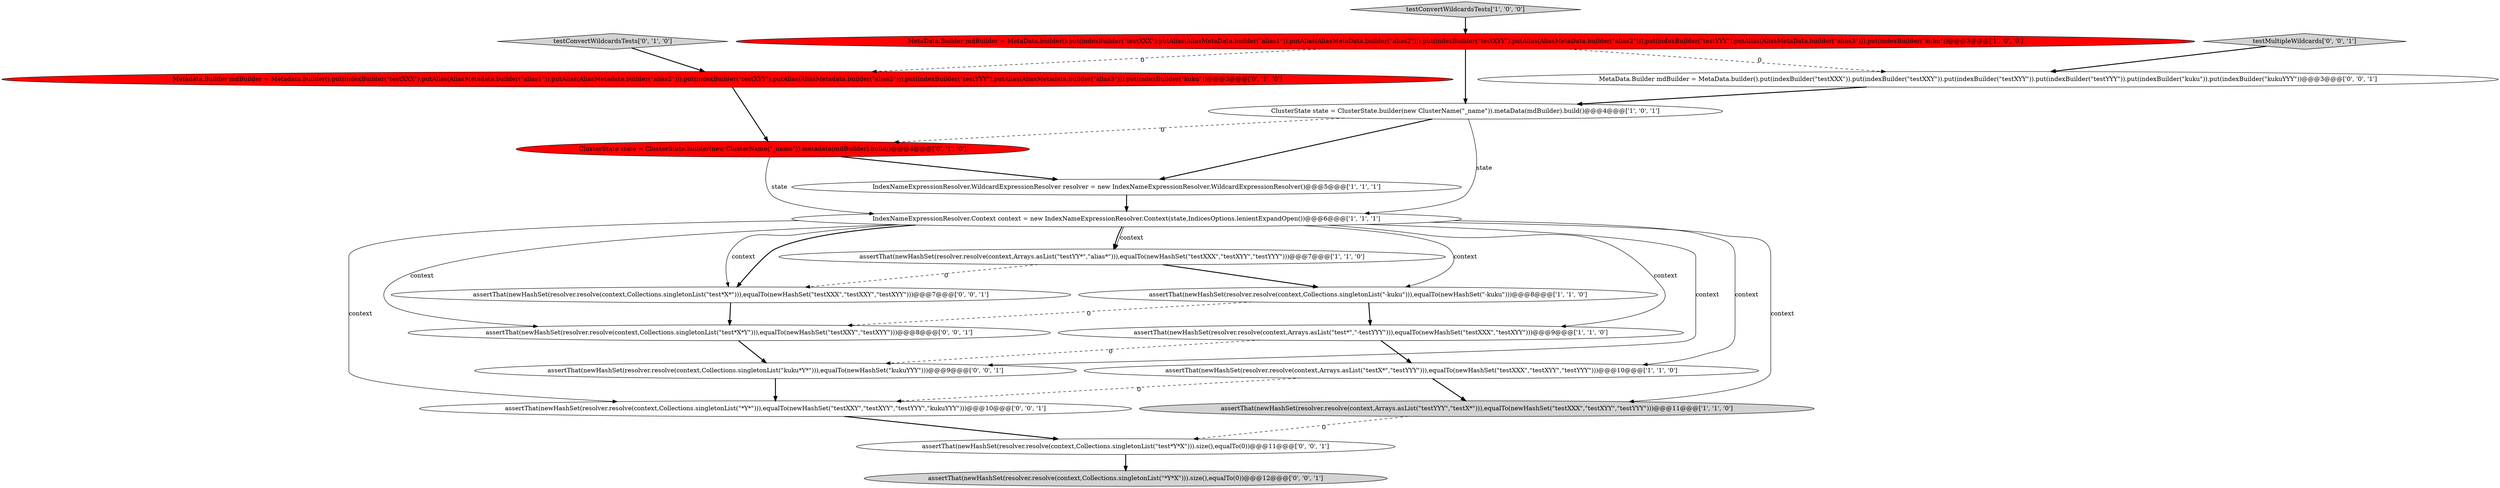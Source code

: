 digraph {
16 [style = filled, label = "assertThat(newHashSet(resolver.resolve(context,Collections.singletonList(\"*Y*\"))),equalTo(newHashSet(\"testXXY\",\"testXYY\",\"testYYY\",\"kukuYYY\")))@@@10@@@['0', '0', '1']", fillcolor = white, shape = ellipse image = "AAA0AAABBB3BBB"];
11 [style = filled, label = "Metadata.Builder mdBuilder = Metadata.builder().put(indexBuilder(\"testXXX\").putAlias(AliasMetadata.builder(\"alias1\")).putAlias(AliasMetadata.builder(\"alias2\"))).put(indexBuilder(\"testXYY\").putAlias(AliasMetadata.builder(\"alias2\"))).put(indexBuilder(\"testYYY\").putAlias(AliasMetadata.builder(\"alias3\"))).put(indexBuilder(\"kuku\"))@@@3@@@['0', '1', '0']", fillcolor = red, shape = ellipse image = "AAA1AAABBB2BBB"];
1 [style = filled, label = "testConvertWildcardsTests['1', '0', '0']", fillcolor = lightgray, shape = diamond image = "AAA0AAABBB1BBB"];
4 [style = filled, label = "assertThat(newHashSet(resolver.resolve(context,Collections.singletonList(\"-kuku\"))),equalTo(newHashSet(\"-kuku\")))@@@8@@@['1', '1', '0']", fillcolor = white, shape = ellipse image = "AAA0AAABBB1BBB"];
17 [style = filled, label = "assertThat(newHashSet(resolver.resolve(context,Collections.singletonList(\"test*X*\"))),equalTo(newHashSet(\"testXXX\",\"testXXY\",\"testXYY\")))@@@7@@@['0', '0', '1']", fillcolor = white, shape = ellipse image = "AAA0AAABBB3BBB"];
10 [style = filled, label = "ClusterState state = ClusterState.builder(new ClusterName(\"_name\")).metadata(mdBuilder).build()@@@4@@@['0', '1', '0']", fillcolor = red, shape = ellipse image = "AAA1AAABBB2BBB"];
18 [style = filled, label = "assertThat(newHashSet(resolver.resolve(context,Collections.singletonList(\"test*X*Y\"))),equalTo(newHashSet(\"testXXY\",\"testXYY\")))@@@8@@@['0', '0', '1']", fillcolor = white, shape = ellipse image = "AAA0AAABBB3BBB"];
7 [style = filled, label = "assertThat(newHashSet(resolver.resolve(context,Arrays.asList(\"testYY*\",\"alias*\"))),equalTo(newHashSet(\"testXXX\",\"testXYY\",\"testYYY\")))@@@7@@@['1', '1', '0']", fillcolor = white, shape = ellipse image = "AAA0AAABBB1BBB"];
15 [style = filled, label = "MetaData.Builder mdBuilder = MetaData.builder().put(indexBuilder(\"testXXX\")).put(indexBuilder(\"testXXY\")).put(indexBuilder(\"testXYY\")).put(indexBuilder(\"testYYY\")).put(indexBuilder(\"kuku\")).put(indexBuilder(\"kukuYYY\"))@@@3@@@['0', '0', '1']", fillcolor = white, shape = ellipse image = "AAA0AAABBB3BBB"];
8 [style = filled, label = "assertThat(newHashSet(resolver.resolve(context,Arrays.asList(\"test*\",\"-testYYY\"))),equalTo(newHashSet(\"testXXX\",\"testXYY\")))@@@9@@@['1', '1', '0']", fillcolor = white, shape = ellipse image = "AAA0AAABBB1BBB"];
2 [style = filled, label = "assertThat(newHashSet(resolver.resolve(context,Arrays.asList(\"testX*\",\"testYYY\"))),equalTo(newHashSet(\"testXXX\",\"testXYY\",\"testYYY\")))@@@10@@@['1', '1', '0']", fillcolor = white, shape = ellipse image = "AAA0AAABBB1BBB"];
14 [style = filled, label = "testMultipleWildcards['0', '0', '1']", fillcolor = lightgray, shape = diamond image = "AAA0AAABBB3BBB"];
13 [style = filled, label = "assertThat(newHashSet(resolver.resolve(context,Collections.singletonList(\"*Y*X\"))).size(),equalTo(0))@@@12@@@['0', '0', '1']", fillcolor = lightgray, shape = ellipse image = "AAA0AAABBB3BBB"];
3 [style = filled, label = "IndexNameExpressionResolver.WildcardExpressionResolver resolver = new IndexNameExpressionResolver.WildcardExpressionResolver()@@@5@@@['1', '1', '1']", fillcolor = white, shape = ellipse image = "AAA0AAABBB1BBB"];
12 [style = filled, label = "testConvertWildcardsTests['0', '1', '0']", fillcolor = lightgray, shape = diamond image = "AAA0AAABBB2BBB"];
5 [style = filled, label = "ClusterState state = ClusterState.builder(new ClusterName(\"_name\")).metaData(mdBuilder).build()@@@4@@@['1', '0', '1']", fillcolor = white, shape = ellipse image = "AAA0AAABBB1BBB"];
20 [style = filled, label = "assertThat(newHashSet(resolver.resolve(context,Collections.singletonList(\"kuku*Y*\"))),equalTo(newHashSet(\"kukuYYY\")))@@@9@@@['0', '0', '1']", fillcolor = white, shape = ellipse image = "AAA0AAABBB3BBB"];
6 [style = filled, label = "MetaData.Builder mdBuilder = MetaData.builder().put(indexBuilder(\"testXXX\").putAlias(AliasMetaData.builder(\"alias1\")).putAlias(AliasMetaData.builder(\"alias2\"))).put(indexBuilder(\"testXYY\").putAlias(AliasMetaData.builder(\"alias2\"))).put(indexBuilder(\"testYYY\").putAlias(AliasMetaData.builder(\"alias3\"))).put(indexBuilder(\"kuku\"))@@@3@@@['1', '0', '0']", fillcolor = red, shape = ellipse image = "AAA1AAABBB1BBB"];
9 [style = filled, label = "assertThat(newHashSet(resolver.resolve(context,Arrays.asList(\"testYYY\",\"testX*\"))),equalTo(newHashSet(\"testXXX\",\"testXYY\",\"testYYY\")))@@@11@@@['1', '1', '0']", fillcolor = lightgray, shape = ellipse image = "AAA0AAABBB1BBB"];
0 [style = filled, label = "IndexNameExpressionResolver.Context context = new IndexNameExpressionResolver.Context(state,IndicesOptions.lenientExpandOpen())@@@6@@@['1', '1', '1']", fillcolor = white, shape = ellipse image = "AAA0AAABBB1BBB"];
19 [style = filled, label = "assertThat(newHashSet(resolver.resolve(context,Collections.singletonList(\"test*Y*X\"))).size(),equalTo(0))@@@11@@@['0', '0', '1']", fillcolor = white, shape = ellipse image = "AAA0AAABBB3BBB"];
5->3 [style = bold, label=""];
4->18 [style = dashed, label="0"];
0->20 [style = solid, label="context"];
10->0 [style = solid, label="state"];
7->17 [style = dashed, label="0"];
0->17 [style = bold, label=""];
0->17 [style = solid, label="context"];
6->11 [style = dashed, label="0"];
12->11 [style = bold, label=""];
8->20 [style = dashed, label="0"];
10->3 [style = bold, label=""];
7->4 [style = bold, label=""];
2->9 [style = bold, label=""];
0->8 [style = solid, label="context"];
16->19 [style = bold, label=""];
0->2 [style = solid, label="context"];
0->18 [style = solid, label="context"];
15->5 [style = bold, label=""];
3->0 [style = bold, label=""];
0->7 [style = bold, label=""];
9->19 [style = dashed, label="0"];
0->9 [style = solid, label="context"];
6->5 [style = bold, label=""];
18->20 [style = bold, label=""];
1->6 [style = bold, label=""];
20->16 [style = bold, label=""];
19->13 [style = bold, label=""];
8->2 [style = bold, label=""];
5->10 [style = dashed, label="0"];
6->15 [style = dashed, label="0"];
11->10 [style = bold, label=""];
2->16 [style = dashed, label="0"];
4->8 [style = bold, label=""];
0->7 [style = solid, label="context"];
14->15 [style = bold, label=""];
5->0 [style = solid, label="state"];
0->16 [style = solid, label="context"];
17->18 [style = bold, label=""];
0->4 [style = solid, label="context"];
}
